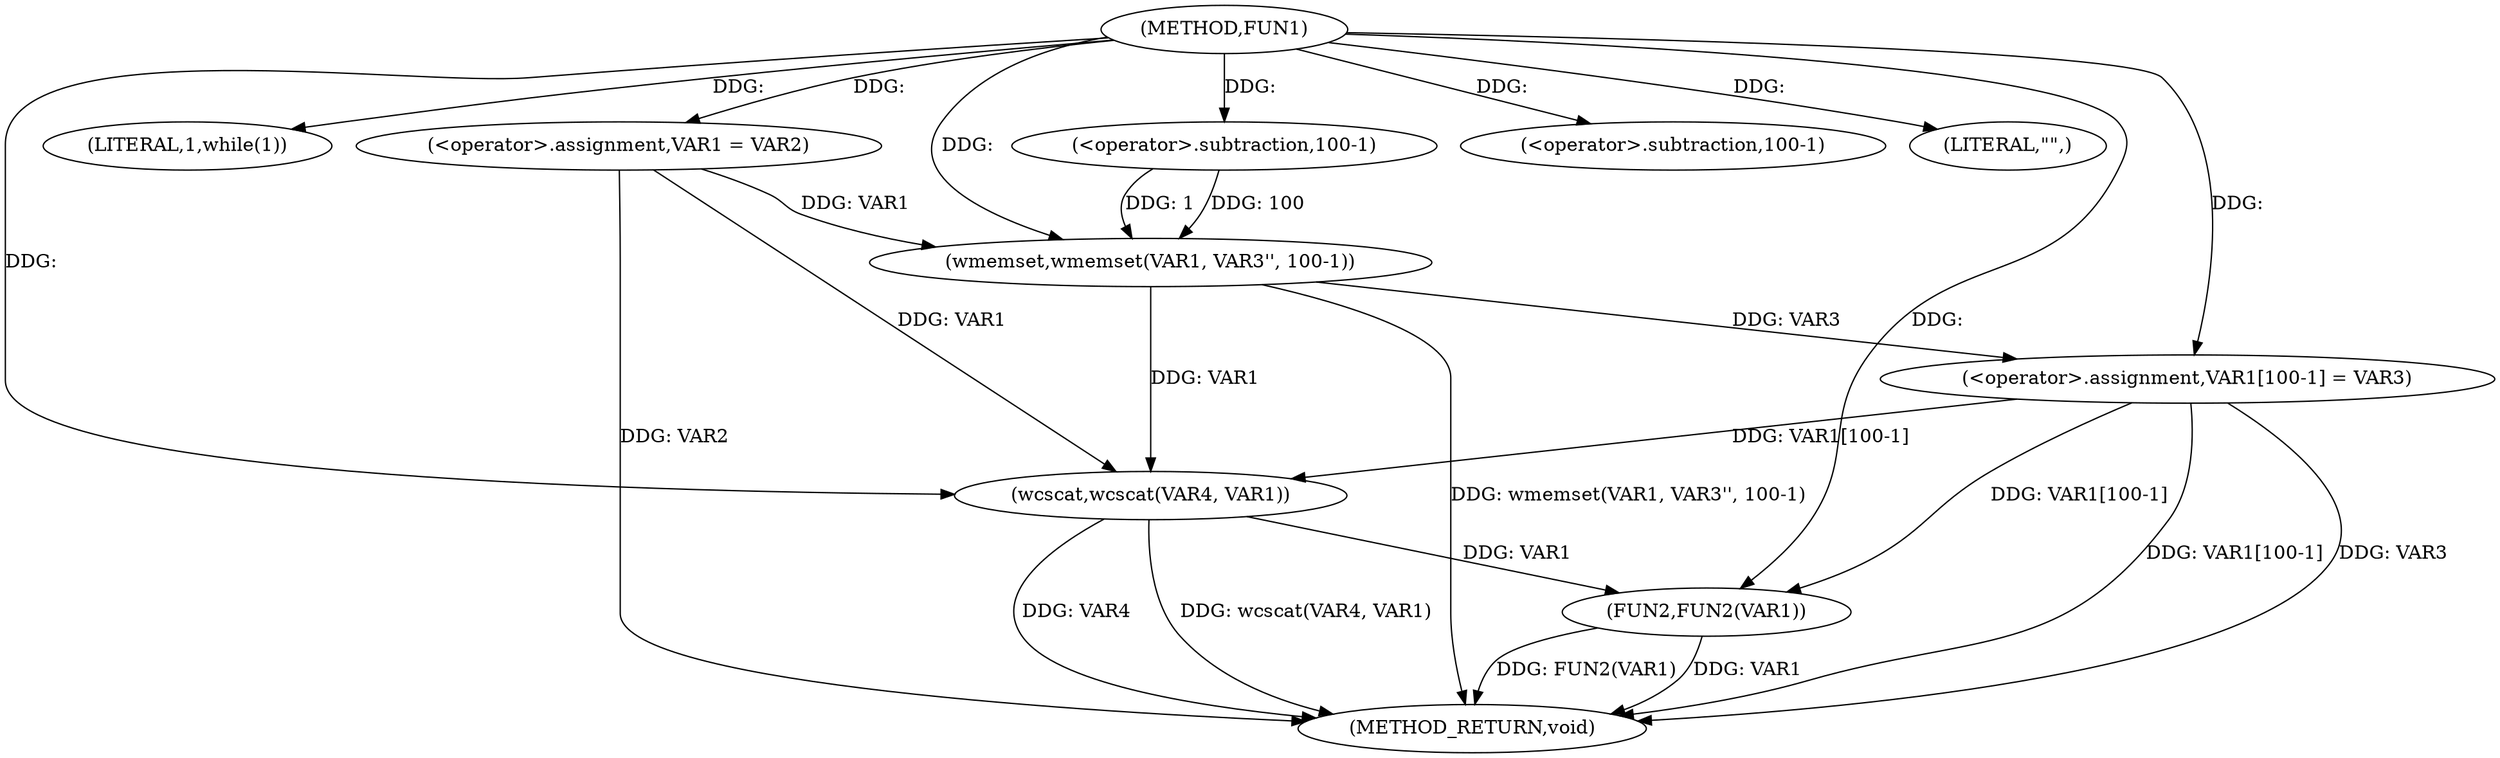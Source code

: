 digraph FUN1 {  
"1000100" [label = "(METHOD,FUN1)" ]
"1000131" [label = "(METHOD_RETURN,void)" ]
"1000104" [label = "(<operator>.assignment,VAR1 = VAR2)" ]
"1000108" [label = "(LITERAL,1,while(1))" ]
"1000110" [label = "(wmemset,wmemset(VAR1, VAR3'', 100-1))" ]
"1000113" [label = "(<operator>.subtraction,100-1)" ]
"1000116" [label = "(<operator>.assignment,VAR1[100-1] = VAR3)" ]
"1000119" [label = "(<operator>.subtraction,100-1)" ]
"1000125" [label = "(LITERAL,\"\",)" ]
"1000126" [label = "(wcscat,wcscat(VAR4, VAR1))" ]
"1000129" [label = "(FUN2,FUN2(VAR1))" ]
  "1000116" -> "1000131"  [ label = "DDG: VAR1[100-1]"] 
  "1000129" -> "1000131"  [ label = "DDG: FUN2(VAR1)"] 
  "1000126" -> "1000131"  [ label = "DDG: VAR4"] 
  "1000110" -> "1000131"  [ label = "DDG: wmemset(VAR1, VAR3'', 100-1)"] 
  "1000116" -> "1000131"  [ label = "DDG: VAR3"] 
  "1000104" -> "1000131"  [ label = "DDG: VAR2"] 
  "1000129" -> "1000131"  [ label = "DDG: VAR1"] 
  "1000126" -> "1000131"  [ label = "DDG: wcscat(VAR4, VAR1)"] 
  "1000100" -> "1000104"  [ label = "DDG: "] 
  "1000100" -> "1000108"  [ label = "DDG: "] 
  "1000104" -> "1000110"  [ label = "DDG: VAR1"] 
  "1000100" -> "1000110"  [ label = "DDG: "] 
  "1000113" -> "1000110"  [ label = "DDG: 100"] 
  "1000113" -> "1000110"  [ label = "DDG: 1"] 
  "1000100" -> "1000113"  [ label = "DDG: "] 
  "1000110" -> "1000116"  [ label = "DDG: VAR3"] 
  "1000100" -> "1000116"  [ label = "DDG: "] 
  "1000100" -> "1000119"  [ label = "DDG: "] 
  "1000100" -> "1000125"  [ label = "DDG: "] 
  "1000100" -> "1000126"  [ label = "DDG: "] 
  "1000116" -> "1000126"  [ label = "DDG: VAR1[100-1]"] 
  "1000104" -> "1000126"  [ label = "DDG: VAR1"] 
  "1000110" -> "1000126"  [ label = "DDG: VAR1"] 
  "1000116" -> "1000129"  [ label = "DDG: VAR1[100-1]"] 
  "1000126" -> "1000129"  [ label = "DDG: VAR1"] 
  "1000100" -> "1000129"  [ label = "DDG: "] 
}
